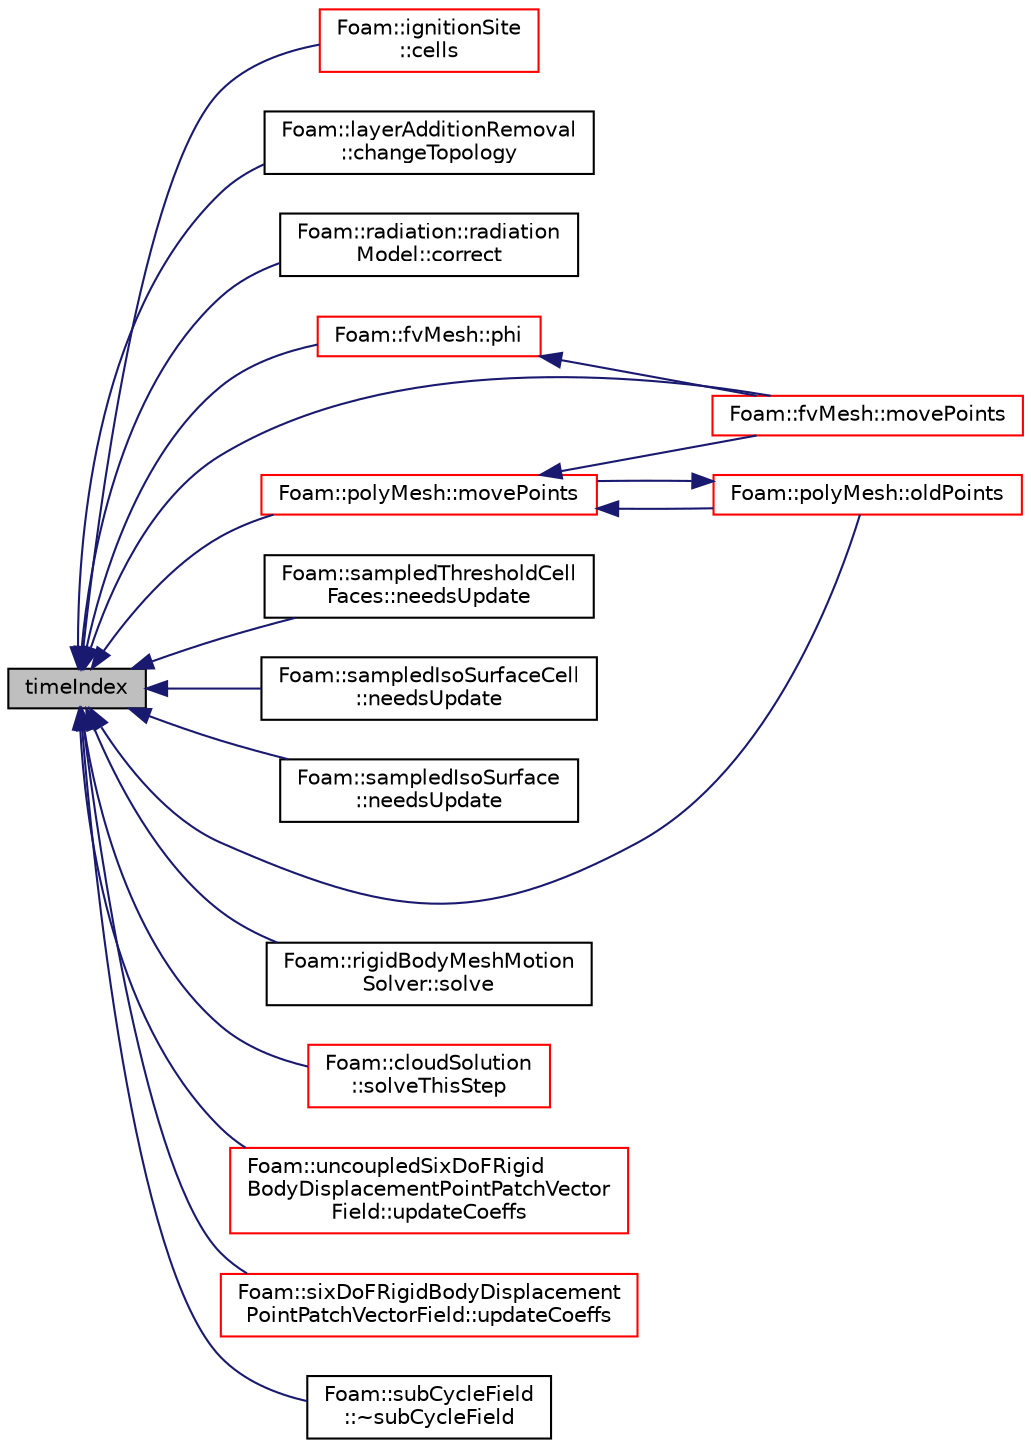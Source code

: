 digraph "timeIndex"
{
  bgcolor="transparent";
  edge [fontname="Helvetica",fontsize="10",labelfontname="Helvetica",labelfontsize="10"];
  node [fontname="Helvetica",fontsize="10",shape=record];
  rankdir="LR";
  Node42 [label="timeIndex",height=0.2,width=0.4,color="black", fillcolor="grey75", style="filled", fontcolor="black"];
  Node42 -> Node43 [dir="back",color="midnightblue",fontsize="10",style="solid",fontname="Helvetica"];
  Node43 [label="Foam::ignitionSite\l::cells",height=0.2,width=0.4,color="red",URL="$a22601.html#a09695970e362122a177f27029f45abbe",tooltip="Return the ignition cells updated if the mesh moved. "];
  Node42 -> Node45 [dir="back",color="midnightblue",fontsize="10",style="solid",fontname="Helvetica"];
  Node45 [label="Foam::layerAdditionRemoval\l::changeTopology",height=0.2,width=0.4,color="black",URL="$a22209.html#a837dedbb253fe1b4140e2fc1112e95e9",tooltip="Check for topology change. "];
  Node42 -> Node46 [dir="back",color="midnightblue",fontsize="10",style="solid",fontname="Helvetica"];
  Node46 [label="Foam::radiation::radiation\lModel::correct",height=0.2,width=0.4,color="black",URL="$a31377.html#a3ae44b28050c3aa494c1d8e18cf618c1",tooltip="Main update/correction routine. "];
  Node42 -> Node47 [dir="back",color="midnightblue",fontsize="10",style="solid",fontname="Helvetica"];
  Node47 [label="Foam::fvMesh::movePoints",height=0.2,width=0.4,color="red",URL="$a23593.html#a3693c648bea2e99054cbbb75d4bf4e4d",tooltip="Move points, returns volumes swept by faces in motion. "];
  Node42 -> Node62 [dir="back",color="midnightblue",fontsize="10",style="solid",fontname="Helvetica"];
  Node62 [label="Foam::polyMesh::movePoints",height=0.2,width=0.4,color="red",URL="$a28565.html#a3693c648bea2e99054cbbb75d4bf4e4d",tooltip="Move points, returns volumes swept by faces in motion. "];
  Node62 -> Node47 [dir="back",color="midnightblue",fontsize="10",style="solid",fontname="Helvetica"];
  Node62 -> Node79 [dir="back",color="midnightblue",fontsize="10",style="solid",fontname="Helvetica"];
  Node79 [label="Foam::polyMesh::oldPoints",height=0.2,width=0.4,color="red",URL="$a28565.html#a7db04d5fb2df0e34a2e616680cddea9a",tooltip="Return old points for mesh motion. "];
  Node79 -> Node62 [dir="back",color="midnightblue",fontsize="10",style="solid",fontname="Helvetica"];
  Node42 -> Node92 [dir="back",color="midnightblue",fontsize="10",style="solid",fontname="Helvetica"];
  Node92 [label="Foam::sampledThresholdCell\lFaces::needsUpdate",height=0.2,width=0.4,color="black",URL="$a30677.html#aa0ea374c75eabd2f592dc4e6c3304c6b",tooltip="Does the surface need an update? "];
  Node42 -> Node93 [dir="back",color="midnightblue",fontsize="10",style="solid",fontname="Helvetica"];
  Node93 [label="Foam::sampledIsoSurfaceCell\l::needsUpdate",height=0.2,width=0.4,color="black",URL="$a30633.html#aa0ea374c75eabd2f592dc4e6c3304c6b",tooltip="Does the surface need an update? "];
  Node42 -> Node94 [dir="back",color="midnightblue",fontsize="10",style="solid",fontname="Helvetica"];
  Node94 [label="Foam::sampledIsoSurface\l::needsUpdate",height=0.2,width=0.4,color="black",URL="$a30629.html#aa0ea374c75eabd2f592dc4e6c3304c6b",tooltip="Does the surface need an update? "];
  Node42 -> Node79 [dir="back",color="midnightblue",fontsize="10",style="solid",fontname="Helvetica"];
  Node42 -> Node95 [dir="back",color="midnightblue",fontsize="10",style="solid",fontname="Helvetica"];
  Node95 [label="Foam::fvMesh::phi",height=0.2,width=0.4,color="red",URL="$a23593.html#a309de8d77b1b6bc71272d02fd018be3d",tooltip="Return cell face motion fluxes. "];
  Node95 -> Node47 [dir="back",color="midnightblue",fontsize="10",style="solid",fontname="Helvetica"];
  Node42 -> Node313 [dir="back",color="midnightblue",fontsize="10",style="solid",fontname="Helvetica"];
  Node313 [label="Foam::rigidBodyMeshMotion\lSolver::solve",height=0.2,width=0.4,color="black",URL="$a30489.html#af7d39f0eac0af0ed5785935ac72a1e7d",tooltip="Solve for motion. "];
  Node42 -> Node1939 [dir="back",color="midnightblue",fontsize="10",style="solid",fontname="Helvetica"];
  Node1939 [label="Foam::cloudSolution\l::solveThisStep",height=0.2,width=0.4,color="red",URL="$a24889.html#ae83542f43964ca2aacfb65929c81ac83",tooltip="Returns true if performing a cloud iteration this calc step. "];
  Node42 -> Node1941 [dir="back",color="midnightblue",fontsize="10",style="solid",fontname="Helvetica"];
  Node1941 [label="Foam::uncoupledSixDoFRigid\lBodyDisplacementPointPatchVector\lField::updateCoeffs",height=0.2,width=0.4,color="red",URL="$a30749.html#a7e24eafac629d3733181cd942d4c902f",tooltip="Update the coefficients associated with the patch field. "];
  Node42 -> Node314 [dir="back",color="midnightblue",fontsize="10",style="solid",fontname="Helvetica"];
  Node314 [label="Foam::sixDoFRigidBodyDisplacement\lPointPatchVectorField::updateCoeffs",height=0.2,width=0.4,color="red",URL="$a30745.html#a7e24eafac629d3733181cd942d4c902f",tooltip="Update the coefficients associated with the patch field. "];
  Node42 -> Node1943 [dir="back",color="midnightblue",fontsize="10",style="solid",fontname="Helvetica"];
  Node1943 [label="Foam::subCycleField\l::~subCycleField",height=0.2,width=0.4,color="black",URL="$a26781.html#a54b8b7d600687b3af2894ee7b62fc962",tooltip="Destructor. "];
}
